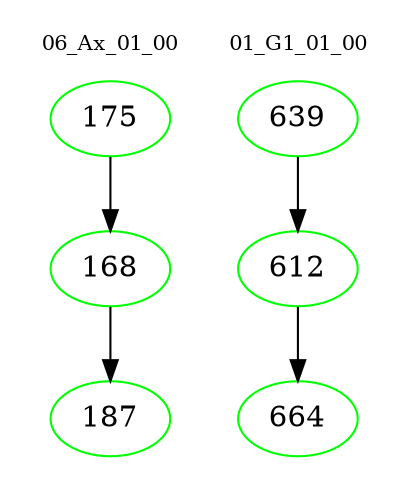 digraph{
subgraph cluster_0 {
color = white
label = "06_Ax_01_00";
fontsize=10;
T0_175 [label="175", color="green"]
T0_175 -> T0_168 [color="black"]
T0_168 [label="168", color="green"]
T0_168 -> T0_187 [color="black"]
T0_187 [label="187", color="green"]
}
subgraph cluster_1 {
color = white
label = "01_G1_01_00";
fontsize=10;
T1_639 [label="639", color="green"]
T1_639 -> T1_612 [color="black"]
T1_612 [label="612", color="green"]
T1_612 -> T1_664 [color="black"]
T1_664 [label="664", color="green"]
}
}
